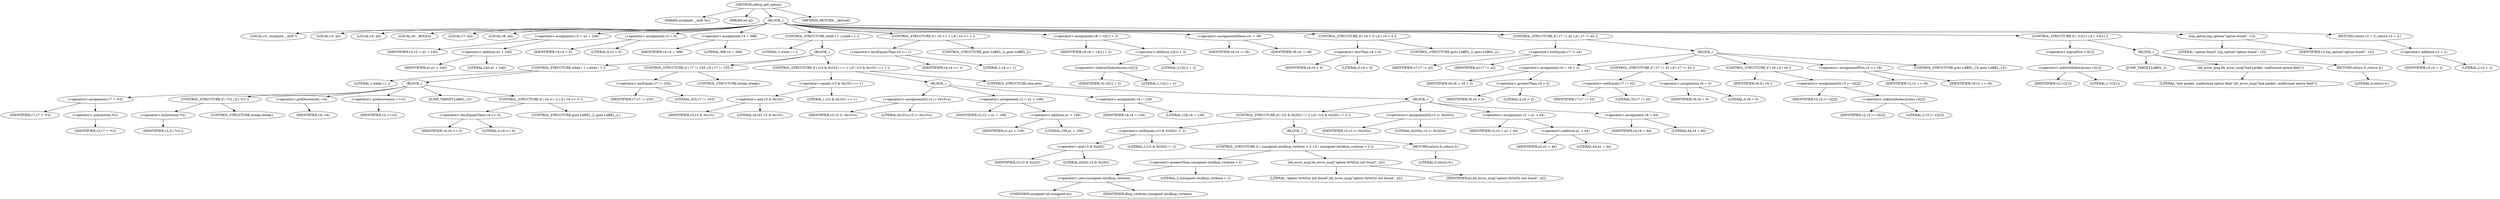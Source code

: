 digraph udhcp_get_option {  
"1000107" [label = "(METHOD,udhcp_get_option)" ]
"1000108" [label = "(PARAM,unsigned __int8 *a1)" ]
"1000109" [label = "(PARAM,int a2)" ]
"1000110" [label = "(BLOCK,,)" ]
"1000111" [label = "(LOCAL,v2: unsigned __int8 *)" ]
"1000112" [label = "(LOCAL,v3: int)" ]
"1000113" [label = "(LOCAL,v4: int)" ]
"1000114" [label = "(LOCAL,v6: _BOOL4)" ]
"1000115" [label = "(LOCAL,v7: int)" ]
"1000116" [label = "(LOCAL,v8: int)" ]
"1000117" [label = "(<operator>.assignment,v2 = a1 + 240)" ]
"1000118" [label = "(IDENTIFIER,v2,v2 = a1 + 240)" ]
"1000119" [label = "(<operator>.addition,a1 + 240)" ]
"1000120" [label = "(IDENTIFIER,a1,a1 + 240)" ]
"1000121" [label = "(LITERAL,240,a1 + 240)" ]
"1000122" [label = "(<operator>.assignment,v3 = 0)" ]
"1000123" [label = "(IDENTIFIER,v3,v3 = 0)" ]
"1000124" [label = "(LITERAL,0,v3 = 0)" ]
"1000125" [label = "(<operator>.assignment,v4 = 388)" ]
"1000126" [label = "(IDENTIFIER,v4,v4 = 388)" ]
"1000127" [label = "(LITERAL,388,v4 = 388)" ]
"1000128" [label = "(CONTROL_STRUCTURE,while ( 1 ),while ( 1 ))" ]
"1000129" [label = "(LITERAL,1,while ( 1 ))" ]
"1000130" [label = "(BLOCK,,)" ]
"1000131" [label = "(CONTROL_STRUCTURE,while ( 1 ),while ( 1 ))" ]
"1000132" [label = "(LITERAL,1,while ( 1 ))" ]
"1000133" [label = "(BLOCK,,)" ]
"1000134" [label = "(<operator>.assignment,v7 = *v2)" ]
"1000135" [label = "(IDENTIFIER,v7,v7 = *v2)" ]
"1000136" [label = "(<operator>.indirection,*v2)" ]
"1000137" [label = "(IDENTIFIER,v2,v7 = *v2)" ]
"1000138" [label = "(CONTROL_STRUCTURE,if ( *v2 ),if ( *v2 ))" ]
"1000139" [label = "(<operator>.indirection,*v2)" ]
"1000140" [label = "(IDENTIFIER,v2,if ( *v2 ))" ]
"1000141" [label = "(CONTROL_STRUCTURE,break;,break;)" ]
"1000142" [label = "(<operator>.preDecrement,--v4)" ]
"1000143" [label = "(IDENTIFIER,v4,--v4)" ]
"1000144" [label = "(<operator>.preIncrement,++v2)" ]
"1000145" [label = "(IDENTIFIER,v2,++v2)" ]
"1000146" [label = "(JUMP_TARGET,LABEL_15)" ]
"1000147" [label = "(CONTROL_STRUCTURE,if ( v4 <= 0 ),if ( v4 <= 0 ))" ]
"1000148" [label = "(<operator>.lessEqualsThan,v4 <= 0)" ]
"1000149" [label = "(IDENTIFIER,v4,v4 <= 0)" ]
"1000150" [label = "(LITERAL,0,v4 <= 0)" ]
"1000151" [label = "(CONTROL_STRUCTURE,goto LABEL_2;,goto LABEL_2;)" ]
"1000152" [label = "(CONTROL_STRUCTURE,if ( v7 != 255 ),if ( v7 != 255 ))" ]
"1000153" [label = "(<operator>.notEquals,v7 != 255)" ]
"1000154" [label = "(IDENTIFIER,v7,v7 != 255)" ]
"1000155" [label = "(LITERAL,255,v7 != 255)" ]
"1000156" [label = "(CONTROL_STRUCTURE,break;,break;)" ]
"1000157" [label = "(CONTROL_STRUCTURE,if ( (v3 & 0x101) == 1 ),if ( (v3 & 0x101) == 1 ))" ]
"1000158" [label = "(<operator>.equals,(v3 & 0x101) == 1)" ]
"1000159" [label = "(<operator>.and,v3 & 0x101)" ]
"1000160" [label = "(IDENTIFIER,v3,v3 & 0x101)" ]
"1000161" [label = "(LITERAL,0x101,v3 & 0x101)" ]
"1000162" [label = "(LITERAL,1,(v3 & 0x101) == 1)" ]
"1000163" [label = "(BLOCK,,)" ]
"1000164" [label = "(<operators>.assignmentOr,v3 |= 0x101u)" ]
"1000165" [label = "(IDENTIFIER,v3,v3 |= 0x101u)" ]
"1000166" [label = "(LITERAL,0x101u,v3 |= 0x101u)" ]
"1000167" [label = "(<operator>.assignment,v2 = a1 + 108)" ]
"1000168" [label = "(IDENTIFIER,v2,v2 = a1 + 108)" ]
"1000169" [label = "(<operator>.addition,a1 + 108)" ]
"1000170" [label = "(IDENTIFIER,a1,a1 + 108)" ]
"1000171" [label = "(LITERAL,108,a1 + 108)" ]
"1000172" [label = "(<operator>.assignment,v4 = 128)" ]
"1000173" [label = "(IDENTIFIER,v4,v4 = 128)" ]
"1000174" [label = "(LITERAL,128,v4 = 128)" ]
"1000175" [label = "(CONTROL_STRUCTURE,else,else)" ]
"1000176" [label = "(BLOCK,,)" ]
"1000177" [label = "(CONTROL_STRUCTURE,if ( (v3 & 0x202) != 2 ),if ( (v3 & 0x202) != 2 ))" ]
"1000178" [label = "(<operator>.notEquals,(v3 & 0x202) != 2)" ]
"1000179" [label = "(<operator>.and,v3 & 0x202)" ]
"1000180" [label = "(IDENTIFIER,v3,v3 & 0x202)" ]
"1000181" [label = "(LITERAL,0x202,v3 & 0x202)" ]
"1000182" [label = "(LITERAL,2,(v3 & 0x202) != 2)" ]
"1000183" [label = "(BLOCK,,)" ]
"1000184" [label = "(CONTROL_STRUCTURE,if ( (unsigned int)dhcp_verbose > 2 ),if ( (unsigned int)dhcp_verbose > 2 ))" ]
"1000185" [label = "(<operator>.greaterThan,(unsigned int)dhcp_verbose > 2)" ]
"1000186" [label = "(<operator>.cast,(unsigned int)dhcp_verbose)" ]
"1000187" [label = "(UNKNOWN,unsigned int,unsigned int)" ]
"1000188" [label = "(IDENTIFIER,dhcp_verbose,(unsigned int)dhcp_verbose)" ]
"1000189" [label = "(LITERAL,2,(unsigned int)dhcp_verbose > 2)" ]
"1000190" [label = "(bb_error_msg,bb_error_msg(\"option 0x%02x not found\", a2))" ]
"1000191" [label = "(LITERAL,\"option 0x%02x not found\",bb_error_msg(\"option 0x%02x not found\", a2))" ]
"1000192" [label = "(IDENTIFIER,a2,bb_error_msg(\"option 0x%02x not found\", a2))" ]
"1000193" [label = "(RETURN,return 0;,return 0;)" ]
"1000194" [label = "(LITERAL,0,return 0;)" ]
"1000195" [label = "(<operators>.assignmentOr,v3 |= 0x202u)" ]
"1000196" [label = "(IDENTIFIER,v3,v3 |= 0x202u)" ]
"1000197" [label = "(LITERAL,0x202u,v3 |= 0x202u)" ]
"1000198" [label = "(<operator>.assignment,v2 = a1 + 44)" ]
"1000199" [label = "(IDENTIFIER,v2,v2 = a1 + 44)" ]
"1000200" [label = "(<operator>.addition,a1 + 44)" ]
"1000201" [label = "(IDENTIFIER,a1,a1 + 44)" ]
"1000202" [label = "(LITERAL,44,a1 + 44)" ]
"1000203" [label = "(<operator>.assignment,v4 = 64)" ]
"1000204" [label = "(IDENTIFIER,v4,v4 = 64)" ]
"1000205" [label = "(LITERAL,64,v4 = 64)" ]
"1000206" [label = "(CONTROL_STRUCTURE,if ( v4 <= 1 ),if ( v4 <= 1 ))" ]
"1000207" [label = "(<operator>.lessEqualsThan,v4 <= 1)" ]
"1000208" [label = "(IDENTIFIER,v4,v4 <= 1)" ]
"1000209" [label = "(LITERAL,1,v4 <= 1)" ]
"1000210" [label = "(CONTROL_STRUCTURE,goto LABEL_2;,goto LABEL_2;)" ]
"1000211" [label = "(<operator>.assignment,v8 = v2[1] + 2)" ]
"1000212" [label = "(IDENTIFIER,v8,v8 = v2[1] + 2)" ]
"1000213" [label = "(<operator>.addition,v2[1] + 2)" ]
"1000214" [label = "(<operator>.indirectIndexAccess,v2[1])" ]
"1000215" [label = "(IDENTIFIER,v2,v2[1] + 2)" ]
"1000216" [label = "(LITERAL,1,v2[1] + 2)" ]
"1000217" [label = "(LITERAL,2,v2[1] + 2)" ]
"1000218" [label = "(<operator>.assignmentMinus,v4 -= v8)" ]
"1000219" [label = "(IDENTIFIER,v4,v4 -= v8)" ]
"1000220" [label = "(IDENTIFIER,v8,v4 -= v8)" ]
"1000221" [label = "(CONTROL_STRUCTURE,if ( v4 < 0 ),if ( v4 < 0 ))" ]
"1000222" [label = "(<operator>.lessThan,v4 < 0)" ]
"1000223" [label = "(IDENTIFIER,v4,v4 < 0)" ]
"1000224" [label = "(LITERAL,0,v4 < 0)" ]
"1000225" [label = "(CONTROL_STRUCTURE,goto LABEL_2;,goto LABEL_2;)" ]
"1000226" [label = "(CONTROL_STRUCTURE,if ( v7 != a2 ),if ( v7 != a2 ))" ]
"1000227" [label = "(<operator>.notEquals,v7 != a2)" ]
"1000228" [label = "(IDENTIFIER,v7,v7 != a2)" ]
"1000229" [label = "(IDENTIFIER,a2,v7 != a2)" ]
"1000230" [label = "(BLOCK,,)" ]
"1000231" [label = "(<operator>.assignment,v6 = v8 > 2)" ]
"1000232" [label = "(IDENTIFIER,v6,v6 = v8 > 2)" ]
"1000233" [label = "(<operator>.greaterThan,v8 > 2)" ]
"1000234" [label = "(IDENTIFIER,v8,v8 > 2)" ]
"1000235" [label = "(LITERAL,2,v8 > 2)" ]
"1000236" [label = "(CONTROL_STRUCTURE,if ( v7 != 52 ),if ( v7 != 52 ))" ]
"1000237" [label = "(<operator>.notEquals,v7 != 52)" ]
"1000238" [label = "(IDENTIFIER,v7,v7 != 52)" ]
"1000239" [label = "(LITERAL,52,v7 != 52)" ]
"1000240" [label = "(<operator>.assignment,v6 = 0)" ]
"1000241" [label = "(IDENTIFIER,v6,v6 = 0)" ]
"1000242" [label = "(LITERAL,0,v6 = 0)" ]
"1000243" [label = "(CONTROL_STRUCTURE,if ( v6 ),if ( v6 ))" ]
"1000244" [label = "(IDENTIFIER,v6,if ( v6 ))" ]
"1000245" [label = "(<operators>.assignmentOr,v3 |= v2[2])" ]
"1000246" [label = "(IDENTIFIER,v3,v3 |= v2[2])" ]
"1000247" [label = "(<operator>.indirectIndexAccess,v2[2])" ]
"1000248" [label = "(IDENTIFIER,v2,v3 |= v2[2])" ]
"1000249" [label = "(LITERAL,2,v3 |= v2[2])" ]
"1000250" [label = "(<operator>.assignmentPlus,v2 += v8)" ]
"1000251" [label = "(IDENTIFIER,v2,v2 += v8)" ]
"1000252" [label = "(IDENTIFIER,v8,v2 += v8)" ]
"1000253" [label = "(CONTROL_STRUCTURE,goto LABEL_15;,goto LABEL_15;)" ]
"1000254" [label = "(CONTROL_STRUCTURE,if ( !v2[1] ),if ( !v2[1] ))" ]
"1000255" [label = "(<operator>.logicalNot,!v2[1])" ]
"1000256" [label = "(<operator>.indirectIndexAccess,v2[1])" ]
"1000257" [label = "(IDENTIFIER,v2,!v2[1])" ]
"1000258" [label = "(LITERAL,1,!v2[1])" ]
"1000259" [label = "(BLOCK,,)" ]
"1000260" [label = "(JUMP_TARGET,LABEL_2)" ]
"1000261" [label = "(bb_error_msg,bb_error_msg(\"bad packet, malformed option field\"))" ]
"1000262" [label = "(LITERAL,\"bad packet, malformed option field\",bb_error_msg(\"bad packet, malformed option field\"))" ]
"1000263" [label = "(RETURN,return 0;,return 0;)" ]
"1000264" [label = "(LITERAL,0,return 0;)" ]
"1000265" [label = "(log_option,log_option(\"option found\", v2))" ]
"1000266" [label = "(LITERAL,\"option found\",log_option(\"option found\", v2))" ]
"1000267" [label = "(IDENTIFIER,v2,log_option(\"option found\", v2))" ]
"1000268" [label = "(RETURN,return v2 + 2;,return v2 + 2;)" ]
"1000269" [label = "(<operator>.addition,v2 + 2)" ]
"1000270" [label = "(IDENTIFIER,v2,v2 + 2)" ]
"1000271" [label = "(LITERAL,2,v2 + 2)" ]
"1000272" [label = "(METHOD_RETURN,__fastcall)" ]
  "1000107" -> "1000108" 
  "1000107" -> "1000109" 
  "1000107" -> "1000110" 
  "1000107" -> "1000272" 
  "1000110" -> "1000111" 
  "1000110" -> "1000112" 
  "1000110" -> "1000113" 
  "1000110" -> "1000114" 
  "1000110" -> "1000115" 
  "1000110" -> "1000116" 
  "1000110" -> "1000117" 
  "1000110" -> "1000122" 
  "1000110" -> "1000125" 
  "1000110" -> "1000128" 
  "1000110" -> "1000206" 
  "1000110" -> "1000211" 
  "1000110" -> "1000218" 
  "1000110" -> "1000221" 
  "1000110" -> "1000226" 
  "1000110" -> "1000254" 
  "1000110" -> "1000265" 
  "1000110" -> "1000268" 
  "1000117" -> "1000118" 
  "1000117" -> "1000119" 
  "1000119" -> "1000120" 
  "1000119" -> "1000121" 
  "1000122" -> "1000123" 
  "1000122" -> "1000124" 
  "1000125" -> "1000126" 
  "1000125" -> "1000127" 
  "1000128" -> "1000129" 
  "1000128" -> "1000130" 
  "1000130" -> "1000131" 
  "1000130" -> "1000152" 
  "1000130" -> "1000157" 
  "1000131" -> "1000132" 
  "1000131" -> "1000133" 
  "1000133" -> "1000134" 
  "1000133" -> "1000138" 
  "1000133" -> "1000142" 
  "1000133" -> "1000144" 
  "1000133" -> "1000146" 
  "1000133" -> "1000147" 
  "1000134" -> "1000135" 
  "1000134" -> "1000136" 
  "1000136" -> "1000137" 
  "1000138" -> "1000139" 
  "1000138" -> "1000141" 
  "1000139" -> "1000140" 
  "1000142" -> "1000143" 
  "1000144" -> "1000145" 
  "1000147" -> "1000148" 
  "1000147" -> "1000151" 
  "1000148" -> "1000149" 
  "1000148" -> "1000150" 
  "1000152" -> "1000153" 
  "1000152" -> "1000156" 
  "1000153" -> "1000154" 
  "1000153" -> "1000155" 
  "1000157" -> "1000158" 
  "1000157" -> "1000163" 
  "1000157" -> "1000175" 
  "1000158" -> "1000159" 
  "1000158" -> "1000162" 
  "1000159" -> "1000160" 
  "1000159" -> "1000161" 
  "1000163" -> "1000164" 
  "1000163" -> "1000167" 
  "1000163" -> "1000172" 
  "1000164" -> "1000165" 
  "1000164" -> "1000166" 
  "1000167" -> "1000168" 
  "1000167" -> "1000169" 
  "1000169" -> "1000170" 
  "1000169" -> "1000171" 
  "1000172" -> "1000173" 
  "1000172" -> "1000174" 
  "1000175" -> "1000176" 
  "1000176" -> "1000177" 
  "1000176" -> "1000195" 
  "1000176" -> "1000198" 
  "1000176" -> "1000203" 
  "1000177" -> "1000178" 
  "1000177" -> "1000183" 
  "1000178" -> "1000179" 
  "1000178" -> "1000182" 
  "1000179" -> "1000180" 
  "1000179" -> "1000181" 
  "1000183" -> "1000184" 
  "1000183" -> "1000193" 
  "1000184" -> "1000185" 
  "1000184" -> "1000190" 
  "1000185" -> "1000186" 
  "1000185" -> "1000189" 
  "1000186" -> "1000187" 
  "1000186" -> "1000188" 
  "1000190" -> "1000191" 
  "1000190" -> "1000192" 
  "1000193" -> "1000194" 
  "1000195" -> "1000196" 
  "1000195" -> "1000197" 
  "1000198" -> "1000199" 
  "1000198" -> "1000200" 
  "1000200" -> "1000201" 
  "1000200" -> "1000202" 
  "1000203" -> "1000204" 
  "1000203" -> "1000205" 
  "1000206" -> "1000207" 
  "1000206" -> "1000210" 
  "1000207" -> "1000208" 
  "1000207" -> "1000209" 
  "1000211" -> "1000212" 
  "1000211" -> "1000213" 
  "1000213" -> "1000214" 
  "1000213" -> "1000217" 
  "1000214" -> "1000215" 
  "1000214" -> "1000216" 
  "1000218" -> "1000219" 
  "1000218" -> "1000220" 
  "1000221" -> "1000222" 
  "1000221" -> "1000225" 
  "1000222" -> "1000223" 
  "1000222" -> "1000224" 
  "1000226" -> "1000227" 
  "1000226" -> "1000230" 
  "1000227" -> "1000228" 
  "1000227" -> "1000229" 
  "1000230" -> "1000231" 
  "1000230" -> "1000236" 
  "1000230" -> "1000243" 
  "1000230" -> "1000250" 
  "1000230" -> "1000253" 
  "1000231" -> "1000232" 
  "1000231" -> "1000233" 
  "1000233" -> "1000234" 
  "1000233" -> "1000235" 
  "1000236" -> "1000237" 
  "1000236" -> "1000240" 
  "1000237" -> "1000238" 
  "1000237" -> "1000239" 
  "1000240" -> "1000241" 
  "1000240" -> "1000242" 
  "1000243" -> "1000244" 
  "1000243" -> "1000245" 
  "1000245" -> "1000246" 
  "1000245" -> "1000247" 
  "1000247" -> "1000248" 
  "1000247" -> "1000249" 
  "1000250" -> "1000251" 
  "1000250" -> "1000252" 
  "1000254" -> "1000255" 
  "1000254" -> "1000259" 
  "1000255" -> "1000256" 
  "1000256" -> "1000257" 
  "1000256" -> "1000258" 
  "1000259" -> "1000260" 
  "1000259" -> "1000261" 
  "1000259" -> "1000263" 
  "1000261" -> "1000262" 
  "1000263" -> "1000264" 
  "1000265" -> "1000266" 
  "1000265" -> "1000267" 
  "1000268" -> "1000269" 
  "1000269" -> "1000270" 
  "1000269" -> "1000271" 
}
